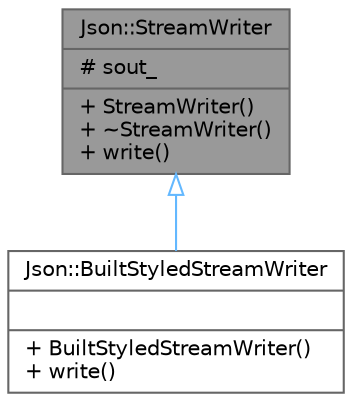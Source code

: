 digraph "Json::StreamWriter"
{
 // LATEX_PDF_SIZE
  bgcolor="transparent";
  edge [fontname=Helvetica,fontsize=10,labelfontname=Helvetica,labelfontsize=10];
  node [fontname=Helvetica,fontsize=10,shape=box,height=0.2,width=0.4];
  Node1 [shape=record,label="{Json::StreamWriter\n|# sout_\l|+ StreamWriter()\l+ ~StreamWriter()\l+ write()\l}",height=0.2,width=0.4,color="gray40", fillcolor="grey60", style="filled", fontcolor="black",tooltip="Usage:"];
  Node1 -> Node2 [dir="back",color="steelblue1",style="solid",arrowtail="onormal"];
  Node2 [shape=record,label="{Json::BuiltStyledStreamWriter\n||+ BuiltStyledStreamWriter()\l+ write()\l}",height=0.2,width=0.4,color="gray40", fillcolor="white", style="filled",URL="$struct_json_1_1_built_styled_stream_writer.html",tooltip=" "];
}
